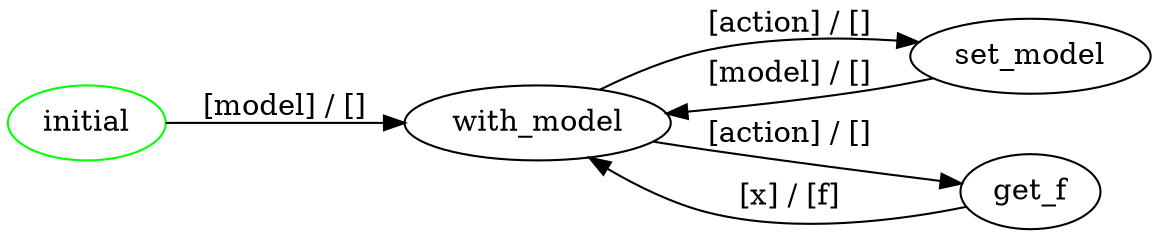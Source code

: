 digraph Map {
  rankdir=LR;
  initial [color=green];
  with_model;
  
  initial -> with_model[label="[model] / []"];
  
  set_model [label="set_model"];
  get_f [label="get_f"];
  
  with_model -> set_model [label = "[action] / []"];
  with_model -> get_f [label = "[action] / []"];
  
  set_model -> with_model[label="[model] / []"];
  get_f -> with_model[label="[x] / [f]"];
}
